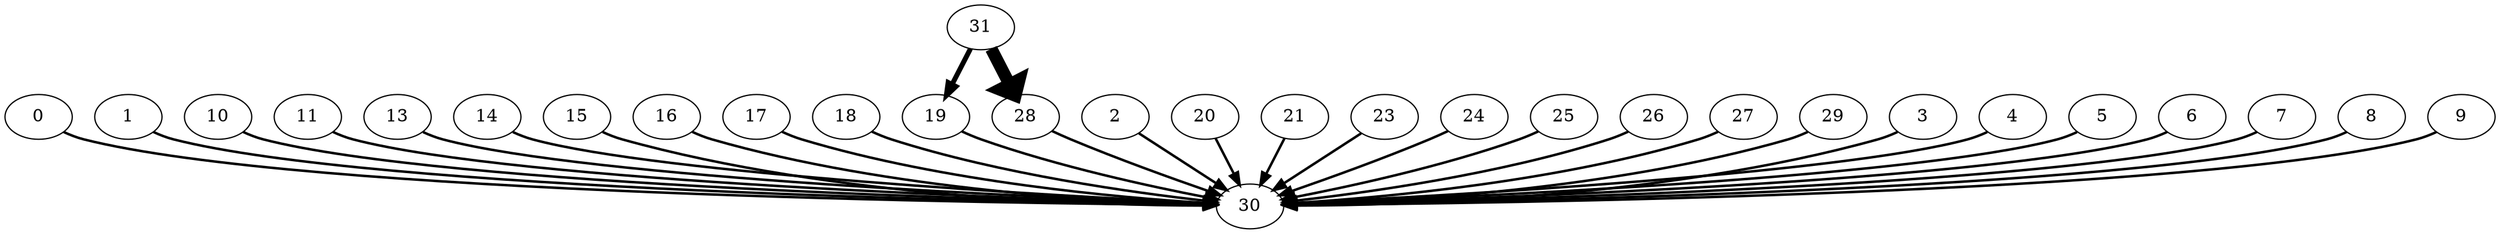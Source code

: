 digraph  {
	
	n28[label="0"];
	n8[label="1"];
	n29[label="10"];
	n30[label="11"];
	n23[label="13"];
	n4[label="14"];
	n21[label="15"];
	n17[label="16"];
	n5[label="17"];
	n7[label="18"];
	n22[label="19"];
	n15[label="2"];
	n1[label="20"];
	n19[label="21"];
	n10[label="23"];
	n18[label="24"];
	n12[label="25"];
	n3[label="26"];
	n6[label="27"];
	n14[label="28"];
	n25[label="29"];
	n26[label="3"];
	n2[label="30"];
	n27[label="31"];
	n24[label="4"];
	n11[label="5"];
	n20[label="6"];
	n16[label="7"];
	n13[label="8"];
	n9[label="9"];
	n28->n2[penwidth="2"];
	n8->n2[penwidth="2"];
	n29->n2[penwidth="2"];
	n30->n2[penwidth="2"];
	n23->n2[penwidth="2"];
	n4->n2[penwidth="2"];
	n21->n2[penwidth="2"];
	n17->n2[penwidth="2"];
	n5->n2[penwidth="2"];
	n7->n2[penwidth="2"];
	n22->n2[penwidth="2"];
	n15->n2[penwidth="2"];
	n1->n2[penwidth="2"];
	n19->n2[penwidth="2"];
	n10->n2[penwidth="2"];
	n18->n2[penwidth="2"];
	n12->n2[penwidth="2"];
	n3->n2[penwidth="2"];
	n6->n2[penwidth="2"];
	n14->n2[penwidth="2"];
	n25->n2[penwidth="2"];
	n26->n2[penwidth="2"];
	n27->n14[penwidth="10"];
	n27->n22[penwidth="4"];
	n24->n2[penwidth="2"];
	n11->n2[penwidth="2"];
	n20->n2[penwidth="2"];
	n16->n2[penwidth="2"];
	n13->n2[penwidth="2"];
	n9->n2[penwidth="2"];
	
}
